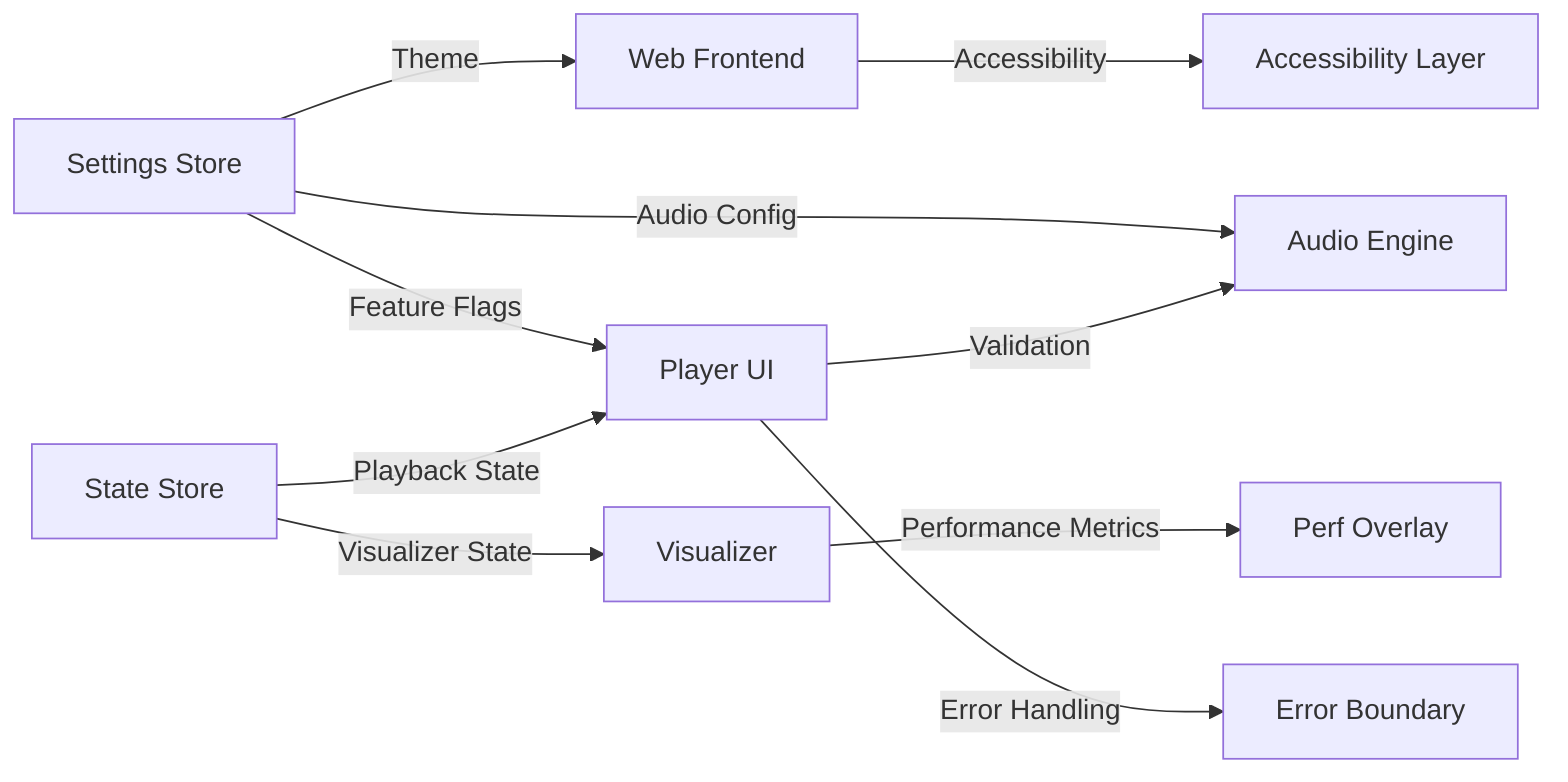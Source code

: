 flowchart LR
  settings[Settings Store] -->|Feature Flags| player[Player UI]
  settings -->|Theme| web[Web Frontend]
  settings -->|Audio Config| audio[Audio Engine]
  state[State Store] -->|Playback State| player
  state -->|Visualizer State| viz[Visualizer]
  player -->|Error Handling| error[Error Boundary]
  player -->|Validation| audio
  viz -->|Performance Metrics| perf[Perf Overlay]
  web -->|Accessibility| a11y[Accessibility Layer]